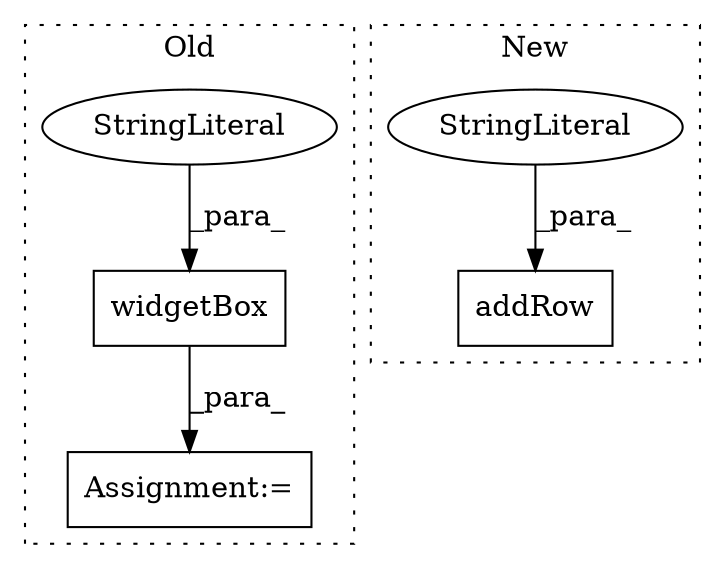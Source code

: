 digraph G {
subgraph cluster0 {
1 [label="widgetBox" a="32" s="1336,1364" l="10,1" shape="box"];
3 [label="StringLiteral" a="45" s="1350" l="14" shape="ellipse"];
5 [label="Assignment:=" a="7" s="1331" l="1" shape="box"];
label = "Old";
style="dotted";
}
subgraph cluster1 {
2 [label="addRow" a="32" s="1706,1728" l="7,1" shape="box"];
4 [label="StringLiteral" a="45" s="1713" l="10" shape="ellipse"];
label = "New";
style="dotted";
}
1 -> 5 [label="_para_"];
3 -> 1 [label="_para_"];
4 -> 2 [label="_para_"];
}